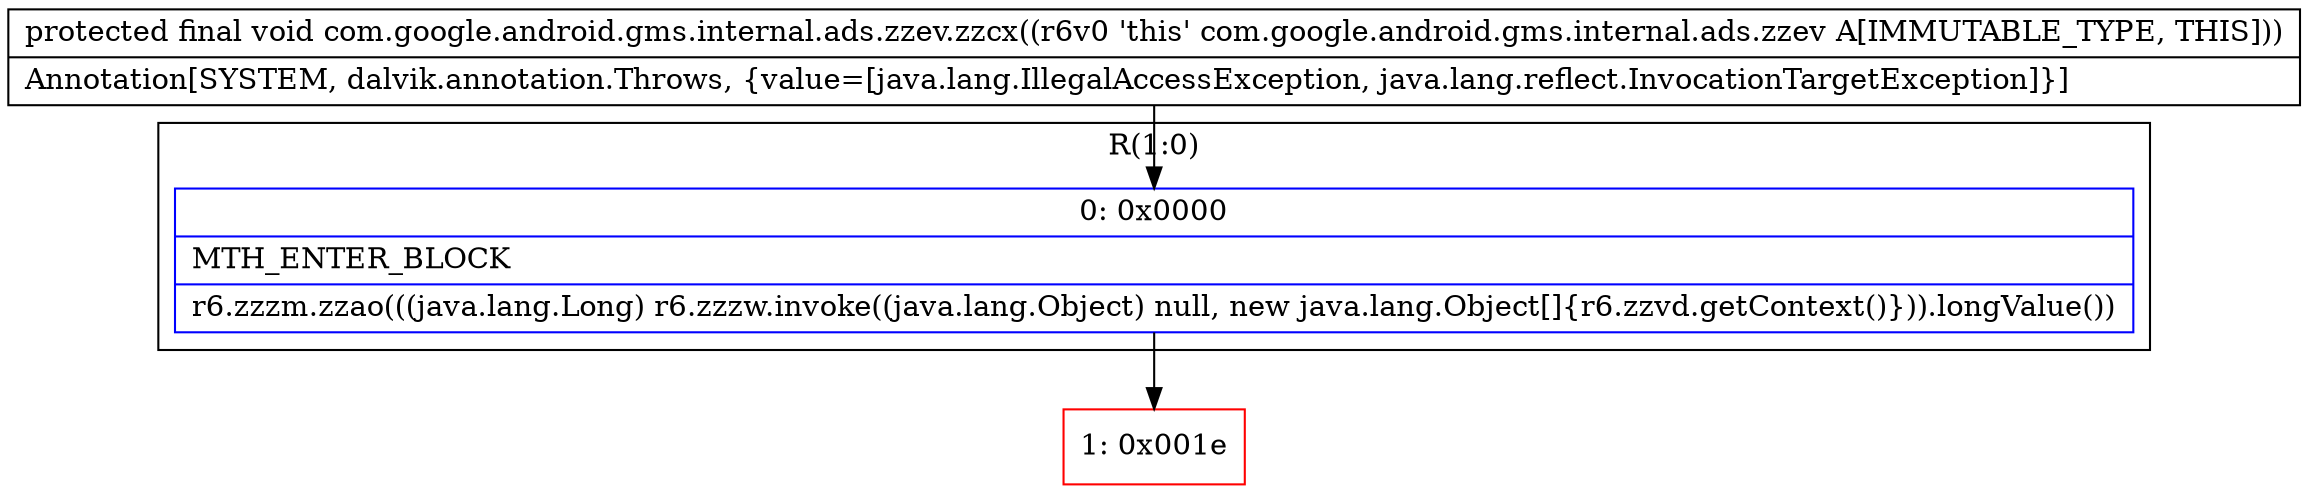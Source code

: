 digraph "CFG forcom.google.android.gms.internal.ads.zzev.zzcx()V" {
subgraph cluster_Region_135046965 {
label = "R(1:0)";
node [shape=record,color=blue];
Node_0 [shape=record,label="{0\:\ 0x0000|MTH_ENTER_BLOCK\l|r6.zzzm.zzao(((java.lang.Long) r6.zzzw.invoke((java.lang.Object) null, new java.lang.Object[]\{r6.zzvd.getContext()\})).longValue())\l}"];
}
Node_1 [shape=record,color=red,label="{1\:\ 0x001e}"];
MethodNode[shape=record,label="{protected final void com.google.android.gms.internal.ads.zzev.zzcx((r6v0 'this' com.google.android.gms.internal.ads.zzev A[IMMUTABLE_TYPE, THIS]))  | Annotation[SYSTEM, dalvik.annotation.Throws, \{value=[java.lang.IllegalAccessException, java.lang.reflect.InvocationTargetException]\}]\l}"];
MethodNode -> Node_0;
Node_0 -> Node_1;
}

